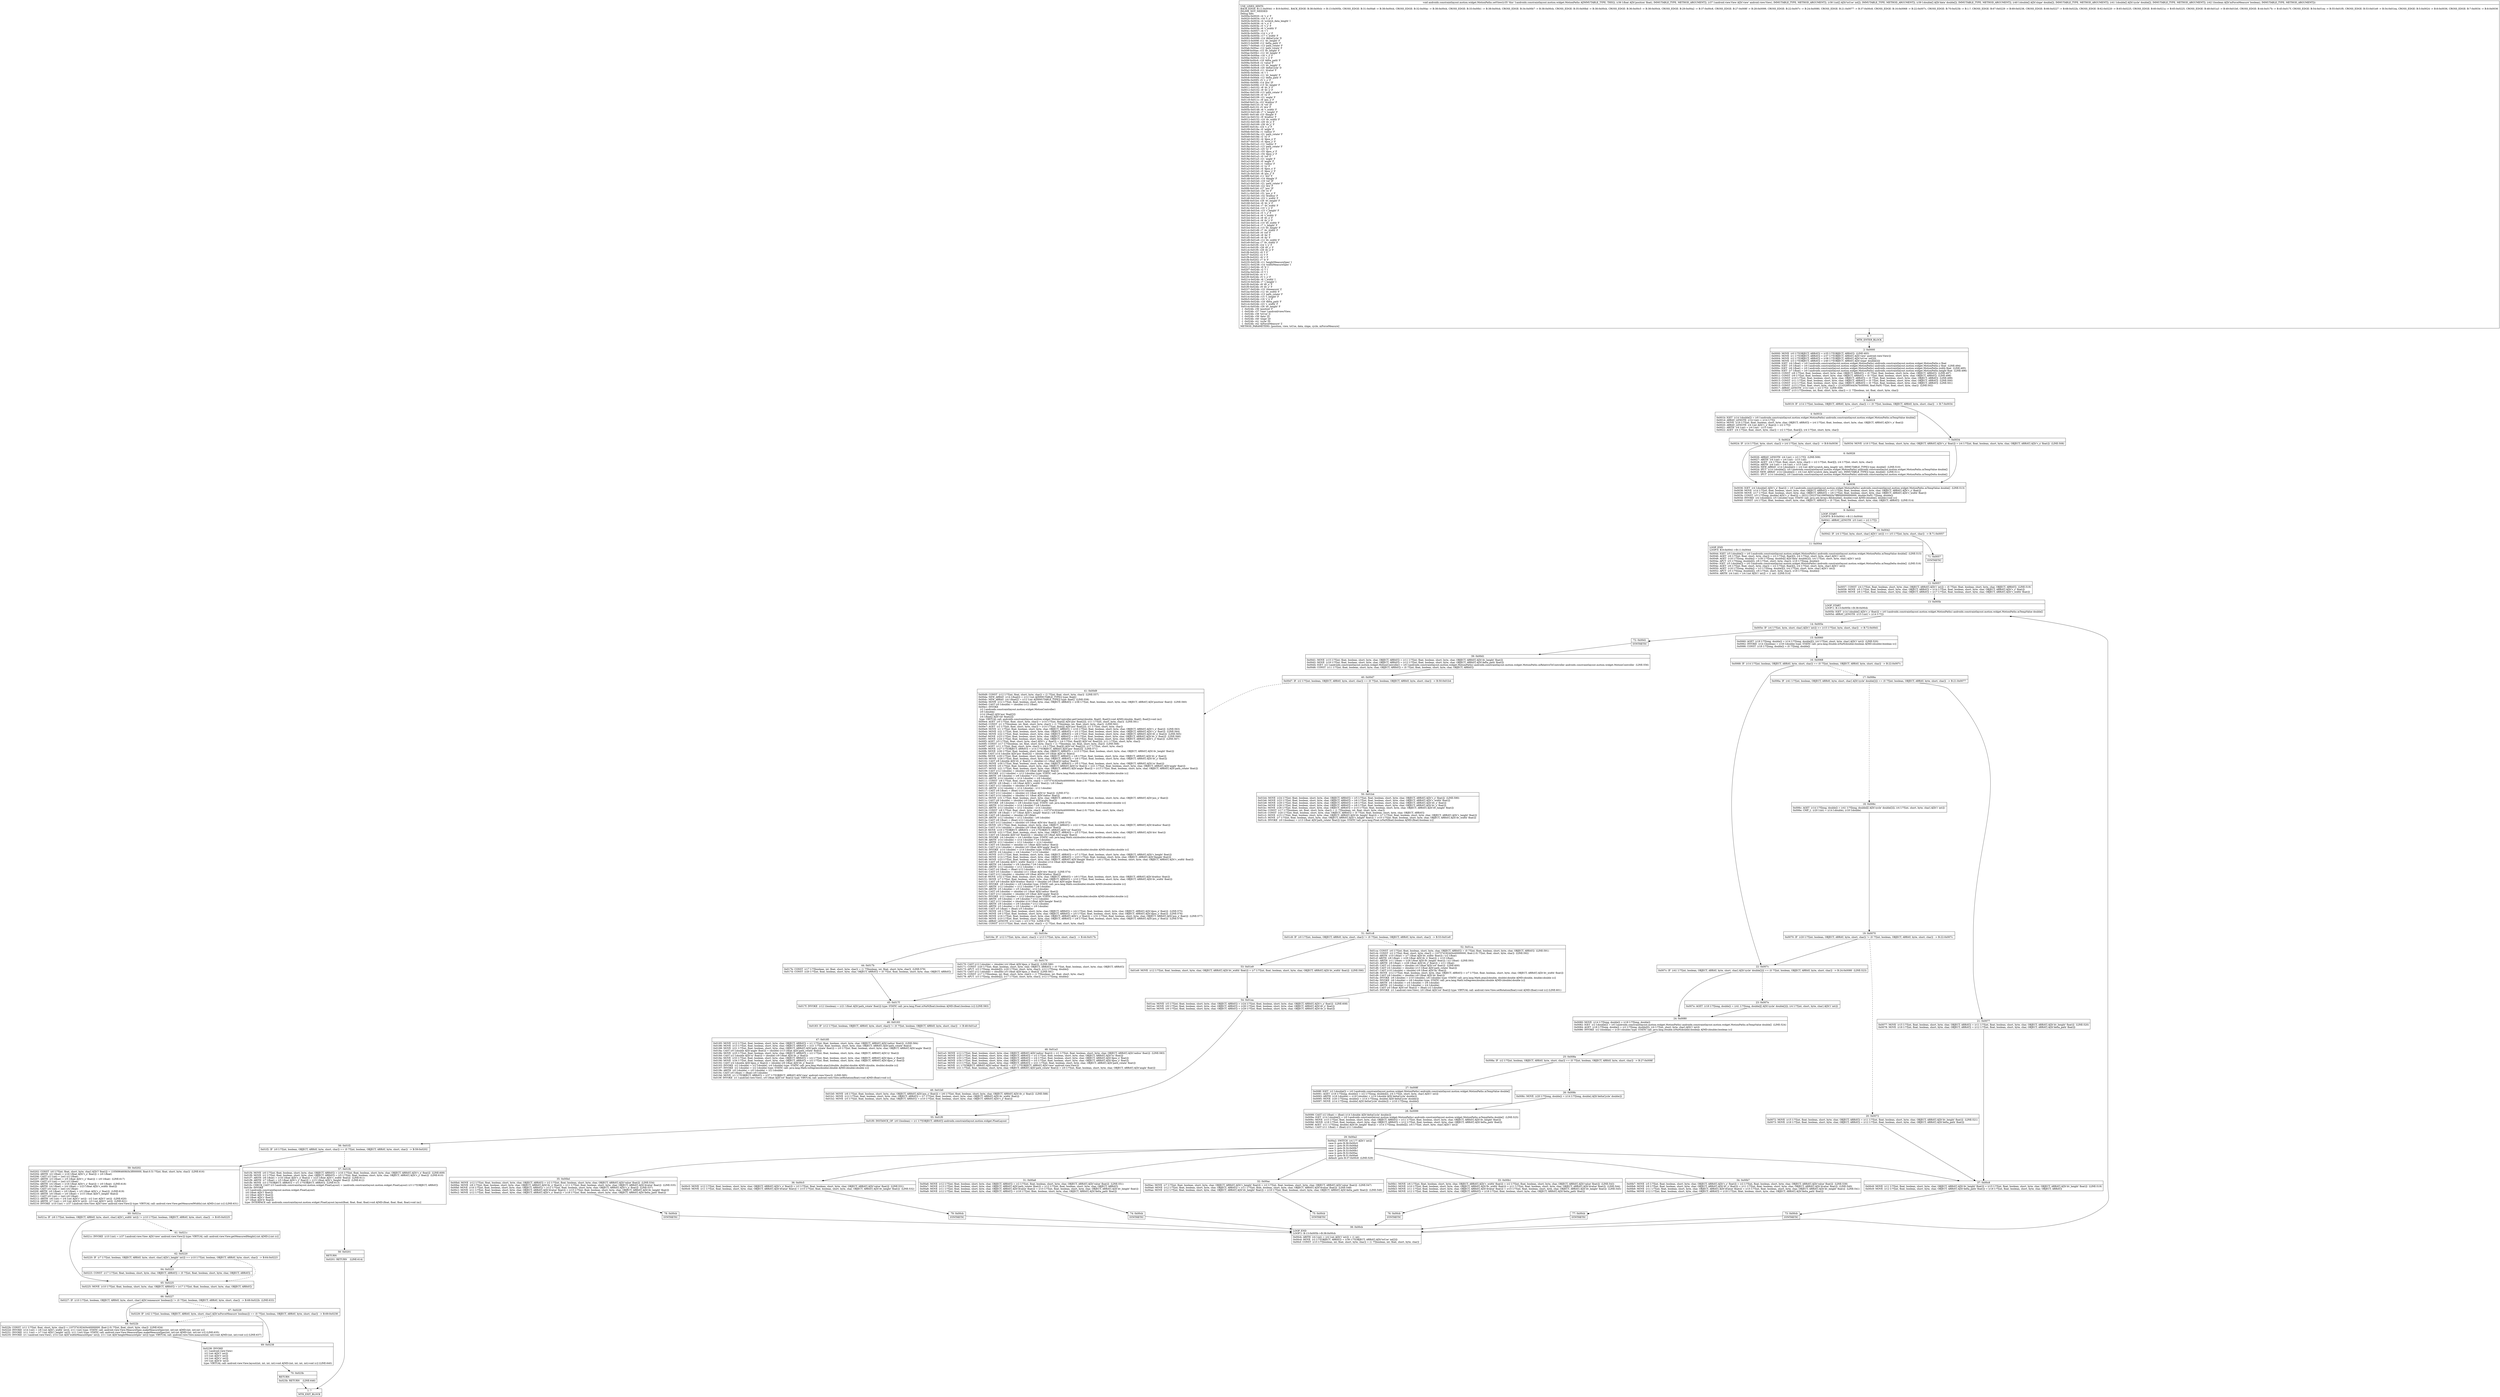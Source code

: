 digraph "CFG forandroidx.constraintlayout.motion.widget.MotionPaths.setView(FLandroid\/view\/View;[I[D[D[DZ)V" {
Node_0 [shape=record,label="{0\:\ ?|MTH_ENTER_BLOCK\l}"];
Node_2 [shape=record,label="{2\:\ 0x0000|0x0000: MOVE  (r0 I:??[OBJECT, ARRAY]) = (r35 I:??[OBJECT, ARRAY])  (LINE:493)\l0x0002: MOVE  (r1 I:??[OBJECT, ARRAY]) = (r37 I:??[OBJECT, ARRAY] A[D('view' android.view.View)]) \l0x0004: MOVE  (r2 I:??[OBJECT, ARRAY]) = (r38 I:??[OBJECT, ARRAY] A[D('toUse' int[])]) \l0x0006: MOVE  (r3 I:??[OBJECT, ARRAY]) = (r40 I:??[OBJECT, ARRAY] A[D('slope' double[])]) \l0x0008: IGET  (r4 I:float) = (r0 I:androidx.constraintlayout.motion.widget.MotionPaths) androidx.constraintlayout.motion.widget.MotionPaths.x float \l0x000a: IGET  (r5 I:float) = (r0 I:androidx.constraintlayout.motion.widget.MotionPaths) androidx.constraintlayout.motion.widget.MotionPaths.y float  (LINE:494)\l0x000c: IGET  (r6 I:float) = (r0 I:androidx.constraintlayout.motion.widget.MotionPaths) androidx.constraintlayout.motion.widget.MotionPaths.width float  (LINE:495)\l0x000e: IGET  (r7 I:float) = (r0 I:androidx.constraintlayout.motion.widget.MotionPaths) androidx.constraintlayout.motion.widget.MotionPaths.height float  (LINE:496)\l0x0010: CONST  (r8 I:??[int, float, boolean, short, byte, char, OBJECT, ARRAY]) = (0 ??[int, float, boolean, short, byte, char, OBJECT, ARRAY])  (LINE:497)\l0x0011: CONST  (r9 I:??[int, float, boolean, short, byte, char, OBJECT, ARRAY]) = (0 ??[int, float, boolean, short, byte, char, OBJECT, ARRAY])  (LINE:498)\l0x0012: CONST  (r10 I:??[int, float, boolean, short, byte, char, OBJECT, ARRAY]) = (0 ??[int, float, boolean, short, byte, char, OBJECT, ARRAY])  (LINE:499)\l0x0013: CONST  (r11 I:??[int, float, boolean, short, byte, char, OBJECT, ARRAY]) = (0 ??[int, float, boolean, short, byte, char, OBJECT, ARRAY])  (LINE:500)\l0x0014: CONST  (r12 I:??[int, float, boolean, short, byte, char, OBJECT, ARRAY]) = (0 ??[int, float, boolean, short, byte, char, OBJECT, ARRAY])  (LINE:501)\l0x0015: CONST  (r13 I:??[int, float, short, byte, char]) = (2143289344(0x7fc00000, float:NaN) ??[int, float, short, byte, char])  (LINE:502)\l0x0017: ARRAY_LENGTH  (r14 I:int) = (r2 I:??[])  (LINE:508)\l0x0018: CONST  (r15 I:??[boolean, int, float, short, byte, char]) = (1 ??[boolean, int, float, short, byte, char]) \l}"];
Node_3 [shape=record,label="{3\:\ 0x0019|0x0019: IF  (r14 I:??[int, boolean, OBJECT, ARRAY, byte, short, char]) == (0 ??[int, boolean, OBJECT, ARRAY, byte, short, char])  \-\> B:7:0x0034 \l}"];
Node_4 [shape=record,label="{4\:\ 0x001b|0x001b: IGET  (r14 I:double[]) = (r0 I:androidx.constraintlayout.motion.widget.MotionPaths) androidx.constraintlayout.motion.widget.MotionPaths.mTempValue double[] \l0x001d: ARRAY_LENGTH  (r14 I:int) = (r14 I:??[]) \l0x001e: MOVE  (r16 I:??[int, float, boolean, short, byte, char, OBJECT, ARRAY]) = (r4 I:??[int, float, boolean, short, byte, char, OBJECT, ARRAY] A[D('v_x' float)]) \l0x0020: ARRAY_LENGTH  (r4 I:int A[D('v_x' float)]) = (r2 I:??[]) \l0x0021: ARITH  (r4 I:int) = (r4 I:int) \- (r15 I:int) \l0x0022: AGET  (r4 I:??[int, float, short, byte, char]) = (r2 I:??[int, float][]), (r4 I:??[int, short, byte, char]) \l}"];
Node_5 [shape=record,label="{5\:\ 0x0024|0x0024: IF  (r14 I:??[int, byte, short, char]) \> (r4 I:??[int, byte, short, char])  \-\> B:8:0x0036 \l}"];
Node_6 [shape=record,label="{6\:\ 0x0026|0x0026: ARRAY_LENGTH  (r4 I:int) = (r2 I:??[])  (LINE:509)\l0x0027: ARITH  (r4 I:int) = (r4 I:int) \- (r15 I:int) \l0x0028: AGET  (r4 I:??[int, float, short, byte, char]) = (r2 I:??[int, float][]), (r4 I:??[int, short, byte, char]) \l0x002a: ARITH  (r4 I:int) = (r4 I:int) + (r15 I:int) \l0x002b: NEW_ARRAY  (r14 I:double[]) = (r4 I:int A[D('scratch_data_length' int), IMMUTABLE_TYPE]) type: double[]  (LINE:510)\l0x002d: IPUT  (r14 I:double[]), (r0 I:androidx.constraintlayout.motion.widget.MotionPaths) androidx.constraintlayout.motion.widget.MotionPaths.mTempValue double[] \l0x002f: NEW_ARRAY  (r14 I:double[]) = (r4 I:int A[D('scratch_data_length' int), IMMUTABLE_TYPE]) type: double[]  (LINE:511)\l0x0031: IPUT  (r14 I:double[]), (r0 I:androidx.constraintlayout.motion.widget.MotionPaths) androidx.constraintlayout.motion.widget.MotionPaths.mTempDelta double[] \l}"];
Node_8 [shape=record,label="{8\:\ 0x0036|0x0036: IGET  (r4 I:double[] A[D('v_x' float)]) = (r0 I:androidx.constraintlayout.motion.widget.MotionPaths) androidx.constraintlayout.motion.widget.MotionPaths.mTempValue double[]  (LINE:513)\l0x0038: MOVE  (r14 I:??[int, float, boolean, short, byte, char, OBJECT, ARRAY]) = (r5 I:??[int, float, boolean, short, byte, char, OBJECT, ARRAY] A[D('v_y' float)]) \l0x0039: MOVE  (r17 I:??[int, float, boolean, short, byte, char, OBJECT, ARRAY]) = (r6 I:??[int, float, boolean, short, byte, char, OBJECT, ARRAY] A[D('v_width' float)]) \l0x003b: CONST  (r5 I:??[long, double] A[D('v_y' float)]) = (9221120237041090560(0x7ff8000000000000, double:NaN) ??[long, double]) \l0x003d: INVOKE  (r4 I:double[]), (r5 I:double) type: STATIC call: java.util.Arrays.fill(double[], double):void A[MD:(double[], double):void (c)]\l0x0040: CONST  (r4 I:??[int, float, boolean, short, byte, char, OBJECT, ARRAY]) = (0 ??[int, float, boolean, short, byte, char, OBJECT, ARRAY])  (LINE:514)\l}"];
Node_9 [shape=record,label="{9\:\ 0x0041|LOOP_START\lLOOP:0: B:9:0x0041\-\>B:11:0x0044\l|0x0041: ARRAY_LENGTH  (r5 I:int) = (r2 I:??[]) \l}"];
Node_10 [shape=record,label="{10\:\ 0x0042|0x0042: IF  (r4 I:??[int, byte, short, char] A[D('i' int)]) \>= (r5 I:??[int, byte, short, char])  \-\> B:71:0x0057 \l}"];
Node_11 [shape=record,label="{11\:\ 0x0044|LOOP_END\lLOOP:0: B:9:0x0041\-\>B:11:0x0044\l|0x0044: IGET  (r5 I:double[]) = (r0 I:androidx.constraintlayout.motion.widget.MotionPaths) androidx.constraintlayout.motion.widget.MotionPaths.mTempValue double[]  (LINE:515)\l0x0046: AGET  (r6 I:??[int, float, short, byte, char]) = (r2 I:??[int, float][]), (r4 I:??[int, short, byte, char] A[D('i' int)]) \l0x0048: AGET  (r18 I:??[long, double]) = (r39 I:??[long, double][] A[D('data' double[])]), (r4 I:??[int, short, byte, char] A[D('i' int)]) \l0x004a: APUT  (r5 I:??[long, double][]), (r6 I:??[int, short, byte, char]), (r18 I:??[long, double]) \l0x004c: IGET  (r5 I:double[]) = (r0 I:androidx.constraintlayout.motion.widget.MotionPaths) androidx.constraintlayout.motion.widget.MotionPaths.mTempDelta double[]  (LINE:516)\l0x004e: AGET  (r6 I:??[int, float, short, byte, char]) = (r2 I:??[int, float][]), (r4 I:??[int, short, byte, char] A[D('i' int)]) \l0x0050: AGET  (r18 I:??[long, double]) = (r3 I:??[long, double][]), (r4 I:??[int, short, byte, char] A[D('i' int)]) \l0x0052: APUT  (r5 I:??[long, double][]), (r6 I:??[int, short, byte, char]), (r18 I:??[long, double]) \l0x0054: ARITH  (r4 I:int) = (r4 I:int A[D('i' int)]) + (1 int)  (LINE:514)\l}"];
Node_71 [shape=record,label="{71\:\ 0x0057|SYNTHETIC\l}"];
Node_12 [shape=record,label="{12\:\ 0x0057|0x0057: CONST  (r4 I:??[int, float, boolean, short, byte, char, OBJECT, ARRAY] A[D('i' int)]) = (0 ??[int, float, boolean, short, byte, char, OBJECT, ARRAY])  (LINE:519)\l0x0058: MOVE  (r5 I:??[int, float, boolean, short, byte, char, OBJECT, ARRAY]) = (r14 I:??[int, float, boolean, short, byte, char, OBJECT, ARRAY] A[D('v_y' float)]) \l0x0059: MOVE  (r6 I:??[int, float, boolean, short, byte, char, OBJECT, ARRAY]) = (r17 I:??[int, float, boolean, short, byte, char, OBJECT, ARRAY] A[D('v_width' float)]) \l}"];
Node_13 [shape=record,label="{13\:\ 0x005b|LOOP_START\lLOOP:1: B:13:0x005b\-\>B:38:0x00cb\l|0x005b: IGET  (r14 I:double[] A[D('v_y' float)]) = (r0 I:androidx.constraintlayout.motion.widget.MotionPaths) androidx.constraintlayout.motion.widget.MotionPaths.mTempValue double[] \l0x005d: ARRAY_LENGTH  (r15 I:int) = (r14 I:??[]) \l}"];
Node_14 [shape=record,label="{14\:\ 0x005e|0x005e: IF  (r4 I:??[int, byte, short, char] A[D('i' int)]) \>= (r15 I:??[int, byte, short, char])  \-\> B:72:0x00d1 \l}"];
Node_15 [shape=record,label="{15\:\ 0x0060|0x0060: AGET  (r18 I:??[long, double]) = (r14 I:??[long, double][]), (r4 I:??[int, short, byte, char] A[D('i' int)])  (LINE:520)\l0x0062: INVOKE  (r14 I:boolean) = (r18 I:double) type: STATIC call: java.lang.Double.isNaN(double):boolean A[MD:(double):boolean (c)]\l0x0066: CONST  (r18 I:??[long, double]) = (0 ??[long, double]) \l}"];
Node_16 [shape=record,label="{16\:\ 0x0068|0x0068: IF  (r14 I:??[int, boolean, OBJECT, ARRAY, byte, short, char]) == (0 ??[int, boolean, OBJECT, ARRAY, byte, short, char])  \-\> B:22:0x007c \l}"];
Node_17 [shape=record,label="{17\:\ 0x006a|0x006a: IF  (r41 I:??[int, boolean, OBJECT, ARRAY, byte, short, char] A[D('cycle' double[])]) == (0 ??[int, boolean, OBJECT, ARRAY, byte, short, char])  \-\> B:21:0x0077 \l}"];
Node_18 [shape=record,label="{18\:\ 0x006c|0x006c: AGET  (r14 I:??[long, double]) = (r41 I:??[long, double][] A[D('cycle' double[])]), (r4 I:??[int, short, byte, char] A[D('i' int)]) \l0x006e: CMP_L  (r20 I:int) = (r14 I:double), (r18 I:double) \l}"];
Node_19 [shape=record,label="{19\:\ 0x0070|0x0070: IF  (r20 I:??[int, boolean, OBJECT, ARRAY, byte, short, char]) != (0 ??[int, boolean, OBJECT, ARRAY, byte, short, char])  \-\> B:22:0x007c \l}"];
Node_20 [shape=record,label="{20\:\ 0x0072|0x0072: MOVE  (r15 I:??[int, float, boolean, short, byte, char, OBJECT, ARRAY]) = (r11 I:??[int, float, boolean, short, byte, char, OBJECT, ARRAY] A[D('dv_height' float)])  (LINE:521)\l0x0073: MOVE  (r18 I:??[int, float, boolean, short, byte, char, OBJECT, ARRAY]) = (r12 I:??[int, float, boolean, short, byte, char, OBJECT, ARRAY] A[D('delta_path' float)]) \l}"];
Node_37 [shape=record,label="{37\:\ 0x00c8|0x00c8: MOVE  (r11 I:??[int, float, boolean, short, byte, char, OBJECT, ARRAY] A[D('dv_height' float)]) = (r15 I:??[int, float, boolean, short, byte, char, OBJECT, ARRAY] A[D('dv_height' float)])  (LINE:519)\l0x00c9: MOVE  (r12 I:??[int, float, boolean, short, byte, char, OBJECT, ARRAY] A[D('delta_path' float)]) = (r18 I:??[int, float, boolean, short, byte, char, OBJECT, ARRAY]) \l}"];
Node_73 [shape=record,label="{73\:\ 0x00cb|SYNTHETIC\l}"];
Node_38 [shape=record,label="{38\:\ 0x00cb|LOOP_END\lLOOP:1: B:13:0x005b\-\>B:38:0x00cb\l|0x00cb: ARITH  (r4 I:int) = (r4 I:int A[D('i' int)]) + (1 int) \l0x00cd: MOVE  (r2 I:??[OBJECT, ARRAY]) = (r38 I:??[OBJECT, ARRAY] A[D('toUse' int[])]) \l0x00cf: CONST  (r15 I:??[boolean, int, float, short, byte, char]) = (1 ??[boolean, int, float, short, byte, char]) \l}"];
Node_21 [shape=record,label="{21\:\ 0x0077|0x0077: MOVE  (r15 I:??[int, float, boolean, short, byte, char, OBJECT, ARRAY]) = (r11 I:??[int, float, boolean, short, byte, char, OBJECT, ARRAY] A[D('dv_height' float)])  (LINE:520)\l0x0078: MOVE  (r18 I:??[int, float, boolean, short, byte, char, OBJECT, ARRAY]) = (r12 I:??[int, float, boolean, short, byte, char, OBJECT, ARRAY] A[D('delta_path' float)]) \l}"];
Node_22 [shape=record,label="{22\:\ 0x007c|0x007c: IF  (r41 I:??[int, boolean, OBJECT, ARRAY, byte, short, char] A[D('cycle' double[])]) == (0 ??[int, boolean, OBJECT, ARRAY, byte, short, char])  \-\> B:24:0x0080  (LINE:523)\l}"];
Node_23 [shape=record,label="{23\:\ 0x007e|0x007e: AGET  (r18 I:??[long, double]) = (r41 I:??[long, double][] A[D('cycle' double[])]), (r4 I:??[int, short, byte, char] A[D('i' int)]) \l}"];
Node_24 [shape=record,label="{24\:\ 0x0080|0x0080: MOVE  (r14 I:??[long, double]) = (r18 I:??[long, double]) \l0x0082: IGET  (r2 I:double[]) = (r0 I:androidx.constraintlayout.motion.widget.MotionPaths) androidx.constraintlayout.motion.widget.MotionPaths.mTempValue double[]  (LINE:524)\l0x0084: AGET  (r18 I:??[long, double]) = (r2 I:??[long, double][]), (r4 I:??[int, short, byte, char] A[D('i' int)]) \l0x0086: INVOKE  (r2 I:boolean) = (r18 I:double) type: STATIC call: java.lang.Double.isNaN(double):boolean A[MD:(double):boolean (c)]\l}"];
Node_25 [shape=record,label="{25\:\ 0x008a|0x008a: IF  (r2 I:??[int, boolean, OBJECT, ARRAY, byte, short, char]) == (0 ??[int, boolean, OBJECT, ARRAY, byte, short, char])  \-\> B:27:0x008f \l}"];
Node_26 [shape=record,label="{26\:\ 0x008c|0x008c: MOVE  (r20 I:??[long, double]) = (r14 I:??[long, double] A[D('deltaCycle' double)]) \l}"];
Node_28 [shape=record,label="{28\:\ 0x0099|0x0099: CAST (r2 I:float) = (float) (r14 I:double A[D('deltaCycle' double)]) \l0x009a: IGET  (r14 I:double[]) = (r0 I:androidx.constraintlayout.motion.widget.MotionPaths) androidx.constraintlayout.motion.widget.MotionPaths.mTempDelta double[]  (LINE:525)\l0x009c: MOVE  (r15 I:??[int, float, boolean, short, byte, char, OBJECT, ARRAY]) = (r11 I:??[int, float, boolean, short, byte, char, OBJECT, ARRAY] A[D('dv_height' float)]) \l0x009d: MOVE  (r18 I:??[int, float, boolean, short, byte, char, OBJECT, ARRAY]) = (r12 I:??[int, float, boolean, short, byte, char, OBJECT, ARRAY] A[D('delta_path' float)]) \l0x009f: AGET  (r11 I:??[long, double] A[D('dv_height' float)]) = (r14 I:??[long, double][]), (r4 I:??[int, short, byte, char] A[D('i' int)]) \l0x00a1: CAST (r11 I:float) = (float) (r11 I:double) \l}"];
Node_29 [shape=record,label="{29\:\ 0x00a2|0x00a2: SWITCH  (r4 I:?? A[D('i' int)])\l case 0: goto B:36:0x00c5\l case 1: goto B:35:0x00bd\l case 2: goto B:34:0x00b7\l case 3: goto B:33:0x00b1\l case 4: goto B:32:0x00ac\l case 5: goto B:31:0x00a6\l default: goto B:37:0x00c8  (LINE:529)\l}"];
Node_31 [shape=record,label="{31\:\ 0x00a6|0x00a6: MOVE  (r12 I:??[int, float, boolean, short, byte, char, OBJECT, ARRAY]) = (r2 I:??[int, float, boolean, short, byte, char, OBJECT, ARRAY] A[D('value' float)])  (LINE:551)\l0x00a7: MOVE  (r13 I:??[int, float, boolean, short, byte, char, OBJECT, ARRAY] A[D('path_rotate' float)]) = (r12 I:??[int, float, boolean, short, byte, char, OBJECT, ARRAY]) \l0x00a8: MOVE  (r11 I:??[int, float, boolean, short, byte, char, OBJECT, ARRAY] A[D('dvalue' float)]) = (r15 I:??[int, float, boolean, short, byte, char, OBJECT, ARRAY] A[D('dv_height' float)]) \l0x00a9: MOVE  (r12 I:??[int, float, boolean, short, byte, char, OBJECT, ARRAY]) = (r18 I:??[int, float, boolean, short, byte, char, OBJECT, ARRAY] A[D('delta_path' float)]) \l}"];
Node_74 [shape=record,label="{74\:\ 0x00cb|SYNTHETIC\l}"];
Node_32 [shape=record,label="{32\:\ 0x00ac|0x00ac: MOVE  (r7 I:??[int, float, boolean, short, byte, char, OBJECT, ARRAY] A[D('v_height' float)]) = (r2 I:??[int, float, boolean, short, byte, char, OBJECT, ARRAY] A[D('value' float)])  (LINE:547)\l0x00ad: MOVE  (r12 I:??[int, float, boolean, short, byte, char, OBJECT, ARRAY]) = (r11 I:??[int, float, boolean, short, byte, char, OBJECT, ARRAY] A[D('dvalue' float)])  (LINE:548)\l0x00ae: MOVE  (r12 I:??[int, float, boolean, short, byte, char, OBJECT, ARRAY] A[D('dv_height' float)]) = (r18 I:??[int, float, boolean, short, byte, char, OBJECT, ARRAY] A[D('delta_path' float)])  (LINE:549)\l}"];
Node_75 [shape=record,label="{75\:\ 0x00cb|SYNTHETIC\l}"];
Node_33 [shape=record,label="{33\:\ 0x00b1|0x00b1: MOVE  (r6 I:??[int, float, boolean, short, byte, char, OBJECT, ARRAY] A[D('v_width' float)]) = (r2 I:??[int, float, boolean, short, byte, char, OBJECT, ARRAY] A[D('value' float)])  (LINE:543)\l0x00b2: MOVE  (r10 I:??[int, float, boolean, short, byte, char, OBJECT, ARRAY] A[D('dv_width' float)]) = (r11 I:??[int, float, boolean, short, byte, char, OBJECT, ARRAY] A[D('dvalue' float)])  (LINE:544)\l0x00b3: MOVE  (r11 I:??[int, float, boolean, short, byte, char, OBJECT, ARRAY] A[D('dvalue' float)]) = (r15 I:??[int, float, boolean, short, byte, char, OBJECT, ARRAY] A[D('dv_height' float)])  (LINE:545)\l0x00b4: MOVE  (r12 I:??[int, float, boolean, short, byte, char, OBJECT, ARRAY]) = (r18 I:??[int, float, boolean, short, byte, char, OBJECT, ARRAY] A[D('delta_path' float)]) \l}"];
Node_76 [shape=record,label="{76\:\ 0x00cb|SYNTHETIC\l}"];
Node_34 [shape=record,label="{34\:\ 0x00b7|0x00b7: MOVE  (r5 I:??[int, float, boolean, short, byte, char, OBJECT, ARRAY] A[D('v_y' float)]) = (r2 I:??[int, float, boolean, short, byte, char, OBJECT, ARRAY] A[D('value' float)])  (LINE:539)\l0x00b8: MOVE  (r9 I:??[int, float, boolean, short, byte, char, OBJECT, ARRAY] A[D('dv_y' float)]) = (r11 I:??[int, float, boolean, short, byte, char, OBJECT, ARRAY] A[D('dvalue' float)])  (LINE:540)\l0x00b9: MOVE  (r11 I:??[int, float, boolean, short, byte, char, OBJECT, ARRAY] A[D('dvalue' float)]) = (r15 I:??[int, float, boolean, short, byte, char, OBJECT, ARRAY] A[D('dv_height' float)])  (LINE:541)\l0x00ba: MOVE  (r12 I:??[int, float, boolean, short, byte, char, OBJECT, ARRAY]) = (r18 I:??[int, float, boolean, short, byte, char, OBJECT, ARRAY] A[D('delta_path' float)]) \l}"];
Node_77 [shape=record,label="{77\:\ 0x00cb|SYNTHETIC\l}"];
Node_35 [shape=record,label="{35\:\ 0x00bd|0x00bd: MOVE  (r12 I:??[int, float, boolean, short, byte, char, OBJECT, ARRAY]) = (r2 I:??[int, float, boolean, short, byte, char, OBJECT, ARRAY] A[D('value' float)])  (LINE:534)\l0x00be: MOVE  (r8 I:??[int, float, boolean, short, byte, char, OBJECT, ARRAY] A[D('dv_x' float)]) = (r11 I:??[int, float, boolean, short, byte, char, OBJECT, ARRAY] A[D('dvalue' float)])  (LINE:535)\l0x00bf: MOVE  (r16 I:??[int, float, boolean, short, byte, char, OBJECT, ARRAY]) = (r12 I:??[int, float, boolean, short, byte, char, OBJECT, ARRAY] A[D('v_x' float)])  (LINE:537)\l0x00c1: MOVE  (r11 I:??[int, float, boolean, short, byte, char, OBJECT, ARRAY] A[D('dvalue' float)]) = (r15 I:??[int, float, boolean, short, byte, char, OBJECT, ARRAY] A[D('dv_height' float)]) \l0x00c2: MOVE  (r12 I:??[int, float, boolean, short, byte, char, OBJECT, ARRAY] A[D('v_x' float)]) = (r18 I:??[int, float, boolean, short, byte, char, OBJECT, ARRAY] A[D('delta_path' float)]) \l}"];
Node_78 [shape=record,label="{78\:\ 0x00cb|SYNTHETIC\l}"];
Node_36 [shape=record,label="{36\:\ 0x00c5|0x00c5: MOVE  (r12 I:??[int, float, boolean, short, byte, char, OBJECT, ARRAY] A[D('v_x' float)]) = (r2 I:??[int, float, boolean, short, byte, char, OBJECT, ARRAY] A[D('value' float)])  (LINE:531)\l0x00c6: MOVE  (r11 I:??[int, float, boolean, short, byte, char, OBJECT, ARRAY] A[D('dvalue' float)]) = (r15 I:??[int, float, boolean, short, byte, char, OBJECT, ARRAY] A[D('dv_height' float)])  (LINE:532)\l}"];
Node_79 [shape=record,label="{79\:\ 0x00cb|SYNTHETIC\l}"];
Node_27 [shape=record,label="{27\:\ 0x008f|0x008f: IGET  (r2 I:double[]) = (r0 I:androidx.constraintlayout.motion.widget.MotionPaths) androidx.constraintlayout.motion.widget.MotionPaths.mTempValue double[] \l0x0091: AGET  (r18 I:??[long, double]) = (r2 I:??[long, double][]), (r4 I:??[int, short, byte, char] A[D('i' int)]) \l0x0093: ARITH  (r18 I:double) = (r18 I:double) + (r14 I:double A[D('deltaCycle' double)]) \l0x0095: MOVE  (r20 I:??[long, double]) = (r14 I:??[long, double] A[D('deltaCycle' double)]) \l0x0097: MOVE  (r14 I:??[long, double] A[D('deltaCycle' double)]) = (r18 I:??[long, double]) \l}"];
Node_72 [shape=record,label="{72\:\ 0x00d1|SYNTHETIC\l}"];
Node_39 [shape=record,label="{39\:\ 0x00d1|0x00d1: MOVE  (r15 I:??[int, float, boolean, short, byte, char, OBJECT, ARRAY]) = (r11 I:??[int, float, boolean, short, byte, char, OBJECT, ARRAY] A[D('dv_height' float)]) \l0x00d2: MOVE  (r18 I:??[int, float, boolean, short, byte, char, OBJECT, ARRAY]) = (r12 I:??[int, float, boolean, short, byte, char, OBJECT, ARRAY] A[D('delta_path' float)]) \l0x00d4: IGET  (r2 I:androidx.constraintlayout.motion.widget.MotionController) = (r0 I:androidx.constraintlayout.motion.widget.MotionPaths) androidx.constraintlayout.motion.widget.MotionPaths.mRelativeToController androidx.constraintlayout.motion.widget.MotionController  (LINE:556)\l0x00d6: CONST  (r11 I:??[int, float, boolean, short, byte, char, OBJECT, ARRAY]) = (0 ??[int, float, boolean, short, byte, char, OBJECT, ARRAY]) \l}"];
Node_40 [shape=record,label="{40\:\ 0x00d7|0x00d7: IF  (r2 I:??[int, boolean, OBJECT, ARRAY, byte, short, char]) == (0 ??[int, boolean, OBJECT, ARRAY, byte, short, char])  \-\> B:50:0x01b4 \l}"];
Node_41 [shape=record,label="{41\:\ 0x00d9|0x00d9: CONST  (r12 I:??[int, float, short, byte, char]) = (2 ??[int, float, short, byte, char])  (LINE:557)\l0x00da: NEW_ARRAY  (r14 I:float[]) = (r12 I:int A[IMMUTABLE_TYPE]) type: float[] \l0x00dc: NEW_ARRAY  (r4 I:float[]) = (r12 I:int A[IMMUTABLE_TYPE]) type: float[]  (LINE:558)\l0x00de: MOVE  (r12 I:??[int, float, boolean, short, byte, char, OBJECT, ARRAY]) = (r36 I:??[int, float, boolean, short, byte, char, OBJECT, ARRAY] A[D('position' float)])  (LINE:560)\l0x00e0: CAST (r0 I:double) = (double) (r12 I:float) \l0x00e1: INVOKE  \l  (r2 I:androidx.constraintlayout.motion.widget.MotionController)\l  (r0 I:double)\l  (r14 I:float[] A[D('pos' float[])])\l  (r4 I:float[] A[D('vel' float[])])\l type: VIRTUAL call: androidx.constraintlayout.motion.widget.MotionController.getCenter(double, float[], float[]):void A[MD:(double, float[], float[]):void (m)]\l0x00e4: AGET  (r0 I:??[int, float, short, byte, char]) = (r14 I:??[int, float][] A[D('pos' float[])]), (r11 I:??[int, short, byte, char])  (LINE:561)\l0x00e6: CONST  (r1 I:??[boolean, int, float, short, byte, char]) = (1 ??[boolean, int, float, short, byte, char])  (LINE:562)\l0x00e7: AGET  (r2 I:??[int, float, short, byte, char]) = (r14 I:??[int, float][] A[D('pos' float[])]), (r1 I:??[int, short, byte, char]) \l0x00e9: MOVE  (r1 I:??[int, float, boolean, short, byte, char, OBJECT, ARRAY]) = (r16 I:??[int, float, boolean, short, byte, char, OBJECT, ARRAY] A[D('v_x' float)])  (LINE:563)\l0x00eb: MOVE  (r21 I:??[int, float, boolean, short, byte, char, OBJECT, ARRAY]) = (r5 I:??[int, float, boolean, short, byte, char, OBJECT, ARRAY] A[D('v_y' float)])  (LINE:564)\l0x00ed: MOVE  (r22 I:??[int, float, boolean, short, byte, char, OBJECT, ARRAY]) = (r8 I:??[int, float, boolean, short, byte, char, OBJECT, ARRAY] A[D('dv_x' float)])  (LINE:565)\l0x00ef: MOVE  (r23 I:??[int, float, boolean, short, byte, char, OBJECT, ARRAY]) = (r9 I:??[int, float, boolean, short, byte, char, OBJECT, ARRAY] A[D('dv_y' float)])  (LINE:566)\l0x00f1: MOVE  (r24 I:??[int, float, boolean, short, byte, char, OBJECT, ARRAY]) = (r5 I:??[int, float, boolean, short, byte, char, OBJECT, ARRAY] A[D('v_y' float)])  (LINE:567)\l0x00f3: AGET  (r5 I:??[int, float, short, byte, char] A[D('v_y' float)]) = (r4 I:??[int, float][] A[D('vel' float[])]), (r11 I:??[int, short, byte, char]) \l0x00f5: CONST  (r17 I:??[boolean, int, float, short, byte, char]) = (1 ??[boolean, int, float, short, byte, char])  (LINE:568)\l0x00f7: AGET  (r11 I:??[int, float, short, byte, char]) = (r4 I:??[int, float][] A[D('vel' float[])]), (r17 I:??[int, short, byte, char]) \l0x00f9: MOVE  (r27 I:??[OBJECT, ARRAY]) = (r14 I:??[OBJECT, ARRAY] A[D('pos' float[])])  (LINE:571)\l0x00fb: MOVE  (r26 I:??[int, float, boolean, short, byte, char, OBJECT, ARRAY]) = (r15 I:??[int, float, boolean, short, byte, char, OBJECT, ARRAY] A[D('dv_height' float)]) \l0x00fd: CAST (r14 I:double A[D('pos' float[])]) = (double) (r0 I:float A[D('rx' float)]) \l0x00fe: MOVE  (r29 I:??[int, float, boolean, short, byte, char, OBJECT, ARRAY]) = (r8 I:??[int, float, boolean, short, byte, char, OBJECT, ARRAY] A[D('dv_x' float)]) \l0x0100: MOVE  (r28 I:??[int, float, boolean, short, byte, char, OBJECT, ARRAY]) = (r9 I:??[int, float, boolean, short, byte, char, OBJECT, ARRAY] A[D('dv_y' float)]) \l0x0102: CAST (r8 I:double A[D('dv_x' float)]) = (double) (r1 I:float A[D('radius' float)]) \l0x0103: MOVE  (r30 I:??[int, float, boolean, short, byte, char, OBJECT, ARRAY]) = (r0 I:??[int, float, boolean, short, byte, char, OBJECT, ARRAY] A[D('rx' float)]) \l0x0105: MOVE  (r0 I:??[int, float, boolean, short, byte, char, OBJECT, ARRAY] A[D('rx' float)]) = (r21 I:??[int, float, boolean, short, byte, char, OBJECT, ARRAY] A[D('angle' float)]) \l0x0107: MOVE  (r21 I:??[int, float, boolean, short, byte, char, OBJECT, ARRAY] A[D('angle' float)]) = (r13 I:??[int, float, boolean, short, byte, char, OBJECT, ARRAY] A[D('path_rotate' float)]) \l0x0109: CAST (r12 I:double) = (double) (r0 I:float A[D('angle' float)]) \l0x010a: INVOKE  (r12 I:double) = (r12 I:double) type: STATIC call: java.lang.Math.sin(double):double A[MD:(double):double (c)]\l0x010e: ARITH  (r8 I:double) = (r8 I:double) * (r12 I:double) \l0x0110: ARITH  (r14 I:double) = (r14 I:double) + (r8 I:double) \l0x0111: CONST  (r8 I:??[int, float, short, byte, char]) = (1073741824(0x40000000, float:2.0) ??[int, float, short, byte, char]) \l0x0113: ARITH  (r9 I:float) = (r6 I:float A[D('v_width' float)]) \/ (r8 I:float) \l0x0115: CAST (r12 I:double) = (double) (r9 I:float) \l0x0116: ARITH  (r14 I:double) = (r14 I:double) \- (r12 I:double) \l0x0117: CAST (r9 I:float) = (float) (r14 I:double) \l0x0118: CAST (r12 I:double) = (double) (r2 I:float A[D('ry' float)])  (LINE:572)\l0x0119: CAST (r14 I:double) = (double) (r1 I:float A[D('radius' float)]) \l0x011a: MOVE  (r31 I:??[int, float, boolean, short, byte, char, OBJECT, ARRAY]) = (r9 I:??[int, float, boolean, short, byte, char, OBJECT, ARRAY] A[D('pos_x' float)]) \l0x011c: CAST (r8 I:double) = (double) (r0 I:float A[D('angle' float)]) \l0x011d: INVOKE  (r8 I:double) = (r8 I:double) type: STATIC call: java.lang.Math.cos(double):double A[MD:(double):double (c)]\l0x0121: ARITH  (r14 I:double) = (r14 I:double) * (r8 I:double) \l0x0123: ARITH  (r12 I:double) = (r12 I:double) \- (r14 I:double) \l0x0124: CONST  (r8 I:??[int, float, short, byte, char]) = (1073741824(0x40000000, float:2.0) ??[int, float, short, byte, char]) \l0x0126: ARITH  (r8 I:float) = (r7 I:float A[D('v_height' float)]) \/ (r8 I:float) \l0x0128: CAST (r8 I:double) = (double) (r8 I:float) \l0x0129: ARITH  (r12 I:double) = (r12 I:double) \- (r8 I:double) \l0x012a: CAST (r8 I:float) = (float) (r12 I:double) \l0x012b: CAST (r12 I:double) = (double) (r5 I:float A[D('drx' float)])  (LINE:573)\l0x012c: MOVE  (r9 I:??[int, float, boolean, short, byte, char, OBJECT, ARRAY]) = (r22 I:??[int, float, boolean, short, byte, char, OBJECT, ARRAY] A[D('dradius' float)]) \l0x012e: CAST (r14 I:double) = (double) (r9 I:float A[D('dradius' float)]) \l0x012f: MOVE  (r19 I:??[OBJECT, ARRAY]) = (r4 I:??[OBJECT, ARRAY] A[D('vel' float[])]) \l0x0131: MOVE  (r22 I:??[int, float, boolean, short, byte, char, OBJECT, ARRAY]) = (r5 I:??[int, float, boolean, short, byte, char, OBJECT, ARRAY] A[D('drx' float)]) \l0x0133: CAST (r4 I:double A[D('vel' float[])]) = (double) (r0 I:float A[D('angle' float)]) \l0x0134: INVOKE  (r4 I:double) = (r4 I:double) type: STATIC call: java.lang.Math.sin(double):double A[MD:(double):double (c)]\l0x0138: ARITH  (r14 I:double) = (r14 I:double) * (r4 I:double) \l0x013a: ARITH  (r12 I:double) = (r12 I:double) + (r14 I:double) \l0x013b: CAST (r4 I:double) = (double) (r1 I:float A[D('radius' float)]) \l0x013c: CAST (r14 I:double) = (double) (r0 I:float A[D('angle' float)]) \l0x013d: INVOKE  (r14 I:double) = (r14 I:double) type: STATIC call: java.lang.Math.cos(double):double A[MD:(double):double (c)]\l0x0141: ARITH  (r4 I:double) = (r4 I:double) * (r14 I:double) \l0x0143: MOVE  (r15 I:??[int, float, boolean, short, byte, char, OBJECT, ARRAY]) = (r7 I:??[int, float, boolean, short, byte, char, OBJECT, ARRAY] A[D('v_height' float)]) \l0x0144: MOVE  (r14 I:??[int, float, boolean, short, byte, char, OBJECT, ARRAY]) = (r23 I:??[int, float, boolean, short, byte, char, OBJECT, ARRAY] A[D('dangle' float)]) \l0x0146: MOVE  (r23 I:??[int, float, boolean, short, byte, char, OBJECT, ARRAY] A[D('dangle' float)]) = (r6 I:??[int, float, boolean, short, byte, char, OBJECT, ARRAY] A[D('v_width' float)]) \l0x0148: CAST (r6 I:double A[D('v_width' float)]) = (double) (r14 I:float A[D('dangle' float)]) \l0x0149: ARITH  (r4 I:double) = (r4 I:double) * (r6 I:double) \l0x014b: ARITH  (r12 I:double) = (r12 I:double) + (r4 I:double) \l0x014c: CAST (r4 I:float) = (float) (r12 I:double) \l0x014d: CAST (r5 I:double) = (double) (r11 I:float A[D('dry' float)])  (LINE:574)\l0x014e: CAST (r12 I:double) = (double) (r9 I:float A[D('dradius' float)]) \l0x014f: MOVE  (r32 I:??[int, float, boolean, short, byte, char, OBJECT, ARRAY]) = (r9 I:??[int, float, boolean, short, byte, char, OBJECT, ARRAY] A[D('dradius' float)]) \l0x0151: MOVE  (r7 I:??[int, float, boolean, short, byte, char, OBJECT, ARRAY]) = (r10 I:??[int, float, boolean, short, byte, char, OBJECT, ARRAY] A[D('dv_width' float)]) \l0x0152: CAST (r9 I:double A[D('dradius' float)]) = (double) (r0 I:float A[D('angle' float)]) \l0x0153: INVOKE  (r9 I:double) = (r9 I:double) type: STATIC call: java.lang.Math.cos(double):double A[MD:(double):double (c)]\l0x0157: ARITH  (r12 I:double) = (r12 I:double) * (r9 I:double) \l0x0159: ARITH  (r5 I:double) = (r5 I:double) \- (r12 I:double) \l0x015a: CAST (r9 I:double) = (double) (r1 I:float A[D('radius' float)]) \l0x015b: CAST (r12 I:double) = (double) (r0 I:float A[D('angle' float)]) \l0x015c: INVOKE  (r12 I:double) = (r12 I:double) type: STATIC call: java.lang.Math.sin(double):double A[MD:(double):double (c)]\l0x0160: ARITH  (r9 I:double) = (r9 I:double) * (r12 I:double) \l0x0162: CAST (r12 I:double) = (double) (r14 I:float A[D('dangle' float)]) \l0x0163: ARITH  (r9 I:double) = (r9 I:double) * (r12 I:double) \l0x0165: ARITH  (r5 I:double) = (r5 I:double) + (r9 I:double) \l0x0166: CAST (r5 I:float) = (float) (r5 I:double) \l0x0167: MOVE  (r6 I:??[int, float, boolean, short, byte, char, OBJECT, ARRAY]) = (r4 I:??[int, float, boolean, short, byte, char, OBJECT, ARRAY] A[D('dpos_x' float)])  (LINE:575)\l0x0168: MOVE  (r9 I:??[int, float, boolean, short, byte, char, OBJECT, ARRAY]) = (r5 I:??[int, float, boolean, short, byte, char, OBJECT, ARRAY] A[D('dpos_y' float)])  (LINE:576)\l0x0169: MOVE  (r16 I:??[int, float, boolean, short, byte, char, OBJECT, ARRAY] A[D('v_x' float)]) = (r31 I:??[int, float, boolean, short, byte, char, OBJECT, ARRAY] A[D('pos_x' float)])  (LINE:577)\l0x016b: MOVE  (r10 I:??[int, float, boolean, short, byte, char, OBJECT, ARRAY]) = (r8 I:??[int, float, boolean, short, byte, char, OBJECT, ARRAY] A[D('pos_y' float)])  (LINE:578)\l0x016c: ARRAY_LENGTH  (r12 I:int) = (r3 I:??[])  (LINE:579)\l0x016d: CONST  (r13 I:??[int, float, short, byte, char]) = (2 ??[int, float, short, byte, char]) \l}"];
Node_42 [shape=record,label="{42\:\ 0x016e|0x016e: IF  (r12 I:??[int, byte, short, char]) \< (r13 I:??[int, byte, short, char])  \-\> B:44:0x017b \l}"];
Node_43 [shape=record,label="{43\:\ 0x0170|0x0170: CAST (r12 I:double) = (double) (r4 I:float A[D('dpos_x' float)])  (LINE:580)\l0x0171: CONST  (r20 I:??[int, float, boolean, short, byte, char, OBJECT, ARRAY]) = (0 ??[int, float, boolean, short, byte, char, OBJECT, ARRAY]) \l0x0173: APUT  (r3 I:??[long, double][]), (r20 I:??[int, short, byte, char]), (r12 I:??[long, double]) \l0x0175: CAST (r12 I:double) = (double) (r5 I:float A[D('dpos_y' float)])  (LINE:581)\l0x0176: CONST  (r17 I:??[boolean, int, float, short, byte, char]) = (1 ??[boolean, int, float, short, byte, char]) \l0x0178: APUT  (r3 I:??[long, double][]), (r17 I:??[int, short, byte, char]), (r12 I:??[long, double]) \l}"];
Node_45 [shape=record,label="{45\:\ 0x017f|0x017f: INVOKE  (r12 I:boolean) = (r21 I:float A[D('path_rotate' float)]) type: STATIC call: java.lang.Float.isNaN(float):boolean A[MD:(float):boolean (c)] (LINE:583)\l}"];
Node_46 [shape=record,label="{46\:\ 0x0183|0x0183: IF  (r12 I:??[int, boolean, OBJECT, ARRAY, byte, short, char]) != (0 ??[int, boolean, OBJECT, ARRAY, byte, short, char])  \-\> B:48:0x01a3 \l}"];
Node_47 [shape=record,label="{47\:\ 0x0185|0x0185: MOVE  (r12 I:??[int, float, boolean, short, byte, char, OBJECT, ARRAY]) = (r1 I:??[int, float, boolean, short, byte, char, OBJECT, ARRAY] A[D('radius' float)])  (LINE:584)\l0x0186: MOVE  (r13 I:??[int, float, boolean, short, byte, char, OBJECT, ARRAY]) = (r21 I:??[int, float, boolean, short, byte, char, OBJECT, ARRAY] A[D('path_rotate' float)]) \l0x0188: MOVE  (r21 I:??[int, float, boolean, short, byte, char, OBJECT, ARRAY] A[D('path_rotate' float)]) = (r0 I:??[int, float, boolean, short, byte, char, OBJECT, ARRAY] A[D('angle' float)]) \l0x018a: CAST (r0 I:double A[D('angle' float)]) = (double) (r13 I:float A[D('path_rotate' float)]) \l0x018b: MOVE  (r25 I:??[int, float, boolean, short, byte, char, OBJECT, ARRAY]) = (r2 I:??[int, float, boolean, short, byte, char, OBJECT, ARRAY] A[D('ry' float)]) \l0x018d: CAST (r2 I:double A[D('ry' float)]) = (double) (r9 I:float A[D('dv_y' float)]) \l0x018e: MOVE  (r33 I:??[int, float, boolean, short, byte, char, OBJECT, ARRAY]) = (r4 I:??[int, float, boolean, short, byte, char, OBJECT, ARRAY] A[D('dpos_x' float)]) \l0x0190: MOVE  (r34 I:??[int, float, boolean, short, byte, char, OBJECT, ARRAY]) = (r5 I:??[int, float, boolean, short, byte, char, OBJECT, ARRAY] A[D('dpos_y' float)]) \l0x0192: CAST (r4 I:double A[D('dpos_x' float)]) = (double) (r6 I:float A[D('dv_x' float)]) \l0x0193: INVOKE  (r2 I:double) = (r2 I:double), (r4 I:double) type: STATIC call: java.lang.Math.atan2(double, double):double A[MD:(double, double):double (c)]\l0x0197: INVOKE  (r2 I:double) = (r2 I:double) type: STATIC call: java.lang.Math.toDegrees(double):double A[MD:(double):double (c)]\l0x019b: ARITH  (r0 I:double) = (r0 I:double) + (r2 I:double) \l0x019c: CAST (r0 I:float) = (float) (r0 I:double) \l0x019d: MOVE  (r1 I:??[OBJECT, ARRAY]) = (r37 I:??[OBJECT, ARRAY] A[D('view' android.view.View)])  (LINE:585)\l0x019f: INVOKE  (r1 I:android.view.View), (r0 I:float A[D('rot' float)]) type: VIRTUAL call: android.view.View.setRotation(float):void A[MD:(float):void (c)]\l}"];
Node_49 [shape=record,label="{49\:\ 0x01b0|0x01b0: MOVE  (r8 I:??[int, float, boolean, short, byte, char, OBJECT, ARRAY] A[D('pos_y' float)]) = (r6 I:??[int, float, boolean, short, byte, char, OBJECT, ARRAY] A[D('dv_x' float)])  (LINE:588)\l0x01b1: MOVE  (r12 I:??[int, float, boolean, short, byte, char, OBJECT, ARRAY]) = (r7 I:??[int, float, boolean, short, byte, char, OBJECT, ARRAY] A[D('dv_width' float)]) \l0x01b2: MOVE  (r5 I:??[int, float, boolean, short, byte, char, OBJECT, ARRAY]) = (r10 I:??[int, float, boolean, short, byte, char, OBJECT, ARRAY] A[D('v_y' float)]) \l}"];
Node_55 [shape=record,label="{55\:\ 0x01f0|0x01f0: INSTANCE_OF  (r0 I:boolean) = (r1 I:??[OBJECT, ARRAY]) androidx.constraintlayout.motion.widget.FloatLayout \l}"];
Node_56 [shape=record,label="{56\:\ 0x01f2|0x01f2: IF  (r0 I:??[int, boolean, OBJECT, ARRAY, byte, short, char]) == (0 ??[int, boolean, OBJECT, ARRAY, byte, short, char])  \-\> B:59:0x0202 \l}"];
Node_57 [shape=record,label="{57\:\ 0x01f4|0x01f4: MOVE  (r0 I:??[int, float, boolean, short, byte, char, OBJECT, ARRAY]) = (r16 I:??[int, float, boolean, short, byte, char, OBJECT, ARRAY] A[D('v_x' float)])  (LINE:609)\l0x01f6: MOVE  (r2 I:??[int, float, boolean, short, byte, char, OBJECT, ARRAY]) = (r5 I:??[int, float, boolean, short, byte, char, OBJECT, ARRAY] A[D('v_y' float)])  (LINE:610)\l0x01f7: ARITH  (r6 I:float) = (r16 I:float A[D('v_x' float)]) + (r23 I:float A[D('v_width' float)])  (LINE:611)\l0x01f9: ARITH  (r7 I:float) = (r5 I:float A[D('v_y' float)]) + (r15 I:float A[D('v_height' float)])  (LINE:612)\l0x01fb: MOVE  (r3 I:??[OBJECT, ARRAY]) = (r1 I:??[OBJECT, ARRAY])  (LINE:613)\l0x01fc: CHECK_CAST (r3 I:androidx.constraintlayout.motion.widget.FloatLayout) = (androidx.constraintlayout.motion.widget.FloatLayout) (r3 I:??[OBJECT, ARRAY]) \l0x01fe: INVOKE  \l  (r3 I:androidx.constraintlayout.motion.widget.FloatLayout)\l  (r0 I:float A[D('l' float)])\l  (r2 I:float A[D('t' float)])\l  (r6 I:float A[D('r' float)])\l  (r7 I:float A[D('b' float)])\l type: INTERFACE call: androidx.constraintlayout.motion.widget.FloatLayout.layout(float, float, float, float):void A[MD:(float, float, float, float):void (m)]\l}"];
Node_58 [shape=record,label="{58\:\ 0x0201|RETURN\l|0x0201: RETURN    (LINE:614)\l}"];
Node_1 [shape=record,label="{1\:\ ?|MTH_EXIT_BLOCK\l}"];
Node_59 [shape=record,label="{59\:\ 0x0202|0x0202: CONST  (r0 I:??[int, float, short, byte, char] A[D('l' float)]) = (1056964608(0x3f000000, float:0.5) ??[int, float, short, byte, char])  (LINE:616)\l0x0204: ARITH  (r2 I:float) = (r16 I:float A[D('v_x' float)]) + (r0 I:float) \l0x0206: CAST (r2 I:int) = (int) (r2 I:float) \l0x0207: ARITH  (r3 I:float) = (r5 I:float A[D('v_y' float)]) + (r0 I:float)  (LINE:617)\l0x0209: CAST (r3 I:int) = (int) (r3 I:float) \l0x020a: ARITH  (r4 I:float) = (r16 I:float A[D('v_x' float)]) + (r0 I:float)  (LINE:618)\l0x020c: ARITH  (r4 I:float) = (r4 I:float) + (r23 I:float A[D('v_width' float)]) \l0x020e: CAST (r4 I:int) = (int) (r4 I:float) \l0x020f: ARITH  (r0 I:float) = (r0 I:float) + (r5 I:float A[D('v_y' float)])  (LINE:619)\l0x0210: ARITH  (r0 I:float) = (r0 I:float) + (r15 I:float A[D('v_height' float)]) \l0x0211: CAST (r0 I:int) = (int) (r0 I:float) \l0x0212: ARITH  (r6 I:int) = (r4 I:int A[D('r' int)]) \- (r2 I:int A[D('l' int)])  (LINE:620)\l0x0214: ARITH  (r7 I:int) = (r0 I:int A[D('b' int)]) \- (r3 I:int A[D('t' int)])  (LINE:621)\l0x0216: INVOKE  (r10 I:int) = (r37 I:android.view.View A[D('view' android.view.View)]) type: VIRTUAL call: android.view.View.getMeasuredWidth():int A[MD:():int (c)] (LINE:631)\l}"];
Node_60 [shape=record,label="{60\:\ 0x021a|0x021a: IF  (r6 I:??[int, boolean, OBJECT, ARRAY, byte, short, char] A[D('i_width' int)]) != (r10 I:??[int, boolean, OBJECT, ARRAY, byte, short, char])  \-\> B:65:0x0225 \l}"];
Node_61 [shape=record,label="{61\:\ 0x021c|0x021c: INVOKE  (r10 I:int) = (r37 I:android.view.View A[D('view' android.view.View)]) type: VIRTUAL call: android.view.View.getMeasuredHeight():int A[MD:():int (c)]\l}"];
Node_62 [shape=record,label="{62\:\ 0x0220|0x0220: IF  (r7 I:??[int, boolean, OBJECT, ARRAY, byte, short, char] A[D('i_height' int)]) == (r10 I:??[int, boolean, OBJECT, ARRAY, byte, short, char])  \-\> B:64:0x0223 \l}"];
Node_64 [shape=record,label="{64\:\ 0x0223|0x0223: CONST  (r17 I:??[int, float, boolean, short, byte, char, OBJECT, ARRAY]) = (0 ??[int, float, boolean, short, byte, char, OBJECT, ARRAY]) \l}"];
Node_65 [shape=record,label="{65\:\ 0x0225|0x0225: MOVE  (r10 I:??[int, float, boolean, short, byte, char, OBJECT, ARRAY]) = (r17 I:??[int, float, boolean, short, byte, char, OBJECT, ARRAY]) \l}"];
Node_66 [shape=record,label="{66\:\ 0x0227|0x0227: IF  (r10 I:??[int, boolean, OBJECT, ARRAY, byte, short, char] A[D('remeasure' boolean)]) != (0 ??[int, boolean, OBJECT, ARRAY, byte, short, char])  \-\> B:68:0x022b  (LINE:633)\l}"];
Node_67 [shape=record,label="{67\:\ 0x0229|0x0229: IF  (r42 I:??[int, boolean, OBJECT, ARRAY, byte, short, char] A[D('mForceMeasure' boolean)]) == (0 ??[int, boolean, OBJECT, ARRAY, byte, short, char])  \-\> B:69:0x0238 \l}"];
Node_69 [shape=record,label="{69\:\ 0x0238|0x0238: INVOKE  \l  (r1 I:android.view.View)\l  (r2 I:int A[D('l' int)])\l  (r3 I:int A[D('t' int)])\l  (r4 I:int A[D('r' int)])\l  (r0 I:int A[D('b' int)])\l type: VIRTUAL call: android.view.View.layout(int, int, int, int):void A[MD:(int, int, int, int):void (c)] (LINE:640)\l}"];
Node_70 [shape=record,label="{70\:\ 0x023b|RETURN\l|0x023b: RETURN    (LINE:646)\l}"];
Node_68 [shape=record,label="{68\:\ 0x022b|0x022b: CONST  (r11 I:??[int, float, short, byte, char]) = (1073741824(0x40000000, float:2.0) ??[int, float, short, byte, char])  (LINE:634)\l0x022d: INVOKE  (r14 I:int) = (r6 I:int A[D('i_width' int)]), (r11 I:int) type: STATIC call: android.view.View.MeasureSpec.makeMeasureSpec(int, int):int A[MD:(int, int):int (c)]\l0x0231: INVOKE  (r11 I:int) = (r7 I:int A[D('i_height' int)]), (r11 I:int) type: STATIC call: android.view.View.MeasureSpec.makeMeasureSpec(int, int):int A[MD:(int, int):int (c)] (LINE:635)\l0x0235: INVOKE  (r1 I:android.view.View), (r14 I:int A[D('widthMeasureSpec' int)]), (r11 I:int A[D('heightMeasureSpec' int)]) type: VIRTUAL call: android.view.View.measure(int, int):void A[MD:(int, int):void (c)] (LINE:637)\l}"];
Node_48 [shape=record,label="{48\:\ 0x01a3|0x01a3: MOVE  (r12 I:??[int, float, boolean, short, byte, char, OBJECT, ARRAY] A[D('radius' float)]) = (r1 I:??[int, float, boolean, short, byte, char, OBJECT, ARRAY] A[D('radius' float)])  (LINE:583)\l0x01a4: MOVE  (r25 I:??[int, float, boolean, short, byte, char, OBJECT, ARRAY]) = (r2 I:??[int, float, boolean, short, byte, char, OBJECT, ARRAY] A[D('ry' float)]) \l0x01a6: MOVE  (r33 I:??[int, float, boolean, short, byte, char, OBJECT, ARRAY]) = (r4 I:??[int, float, boolean, short, byte, char, OBJECT, ARRAY] A[D('dpos_x' float)]) \l0x01a8: MOVE  (r34 I:??[int, float, boolean, short, byte, char, OBJECT, ARRAY]) = (r5 I:??[int, float, boolean, short, byte, char, OBJECT, ARRAY] A[D('dpos_y' float)]) \l0x01aa: MOVE  (r13 I:??[int, float, boolean, short, byte, char, OBJECT, ARRAY]) = (r21 I:??[int, float, boolean, short, byte, char, OBJECT, ARRAY] A[D('path_rotate' float)]) \l0x01ac: MOVE  (r1 I:??[OBJECT, ARRAY] A[D('radius' float)]) = (r37 I:??[OBJECT, ARRAY] A[D('view' android.view.View)]) \l0x01ae: MOVE  (r21 I:??[int, float, boolean, short, byte, char, OBJECT, ARRAY] A[D('path_rotate' float)]) = (r0 I:??[int, float, boolean, short, byte, char, OBJECT, ARRAY] A[D('angle' float)]) \l}"];
Node_44 [shape=record,label="{44\:\ 0x017b|0x017b: CONST  (r17 I:??[boolean, int, float, short, byte, char]) = (1 ??[boolean, int, float, short, byte, char])  (LINE:579)\l0x017d: CONST  (r20 I:??[int, float, boolean, short, byte, char, OBJECT, ARRAY]) = (0 ??[int, float, boolean, short, byte, char, OBJECT, ARRAY]) \l}"];
Node_50 [shape=record,label="{50\:\ 0x01b4|0x01b4: MOVE  (r24 I:??[int, float, boolean, short, byte, char, OBJECT, ARRAY]) = (r5 I:??[int, float, boolean, short, byte, char, OBJECT, ARRAY] A[D('v_y' float)])  (LINE:590)\l0x01b6: MOVE  (r23 I:??[int, float, boolean, short, byte, char, OBJECT, ARRAY]) = (r6 I:??[int, float, boolean, short, byte, char, OBJECT, ARRAY] A[D('v_width' float)]) \l0x01b8: MOVE  (r29 I:??[int, float, boolean, short, byte, char, OBJECT, ARRAY]) = (r8 I:??[int, float, boolean, short, byte, char, OBJECT, ARRAY] A[D('dv_x' float)]) \l0x01ba: MOVE  (r28 I:??[int, float, boolean, short, byte, char, OBJECT, ARRAY]) = (r9 I:??[int, float, boolean, short, byte, char, OBJECT, ARRAY] A[D('dv_y' float)]) \l0x01bc: MOVE  (r26 I:??[int, float, boolean, short, byte, char, OBJECT, ARRAY]) = (r15 I:??[int, float, boolean, short, byte, char, OBJECT, ARRAY] A[D('dv_height' float)]) \l0x01be: CONST  (r17 I:??[boolean, int, float, short, byte, char]) = (1 ??[boolean, int, float, short, byte, char]) \l0x01c0: CONST  (r20 I:??[int, float, boolean, short, byte, char, OBJECT, ARRAY]) = (0 ??[int, float, boolean, short, byte, char, OBJECT, ARRAY]) \l0x01c2: MOVE  (r15 I:??[int, float, boolean, short, byte, char, OBJECT, ARRAY] A[D('dv_height' float)]) = (r7 I:??[int, float, boolean, short, byte, char, OBJECT, ARRAY] A[D('v_height' float)]) \l0x01c3: MOVE  (r7 I:??[int, float, boolean, short, byte, char, OBJECT, ARRAY] A[D('v_height' float)]) = (r10 I:??[int, float, boolean, short, byte, char, OBJECT, ARRAY] A[D('dv_width' float)]) \l0x01c4: INVOKE  (r0 I:boolean) = (r13 I:float A[D('path_rotate' float)]) type: STATIC call: java.lang.Float.isNaN(float):boolean A[MD:(float):boolean (c)]\l}"];
Node_51 [shape=record,label="{51\:\ 0x01c8|0x01c8: IF  (r0 I:??[int, boolean, OBJECT, ARRAY, byte, short, char]) != (0 ??[int, boolean, OBJECT, ARRAY, byte, short, char])  \-\> B:53:0x01e9 \l}"];
Node_52 [shape=record,label="{52\:\ 0x01ca|0x01ca: CONST  (r0 I:??[int, float, boolean, short, byte, char, OBJECT, ARRAY]) = (0 ??[int, float, boolean, short, byte, char, OBJECT, ARRAY])  (LINE:591)\l0x01cb: CONST  (r2 I:??[int, float, short, byte, char]) = (1073741824(0x40000000, float:2.0) ??[int, float, short, byte, char])  (LINE:592)\l0x01cd: ARITH  (r10 I:float) = (r7 I:float A[D('dv_width' float)]) \/ (r2 I:float) \l0x01cf: ARITH  (r8 I:float) = (r29 I:float A[D('dv_x' float)]) + (r10 I:float) \l0x01d1: ARITH  (r11 I:float) = (r26 I:float A[D('dv_height' float)]) \/ (r2 I:float)  (LINE:593)\l0x01d3: ARITH  (r9 I:float) = (r28 I:float A[D('dv_y' float)]) + (r11 I:float) \l0x01d5: CAST (r2 I:double) = (double) (r0 I:float A[D('rot' float)])  (LINE:600)\l0x01d6: CAST (r4 I:double) = (double) (r13 I:float A[D('path_rotate' float)]) \l0x01d7: CAST (r10 I:double) = (double) (r9 I:float A[D('dy' float)]) \l0x01d8: MOVE  (r12 I:??[int, float, boolean, short, byte, char, OBJECT, ARRAY]) = (r7 I:??[int, float, boolean, short, byte, char, OBJECT, ARRAY] A[D('dv_width' float)]) \l0x01d9: CAST (r6 I:double) = (double) (r8 I:float A[D('dx' float)]) \l0x01da: INVOKE  (r6 I:double) = (r10 I:double), (r6 I:double) type: STATIC call: java.lang.Math.atan2(double, double):double A[MD:(double, double):double (c)]\l0x01de: INVOKE  (r6 I:double) = (r6 I:double) type: STATIC call: java.lang.Math.toDegrees(double):double A[MD:(double):double (c)]\l0x01e2: ARITH  (r4 I:double) = (r4 I:double) + (r6 I:double) \l0x01e3: ARITH  (r2 I:double) = (r2 I:double) + (r4 I:double) \l0x01e4: CAST (r0 I:float A[D('rot' float)]) = (float) (r2 I:double) \l0x01e5: INVOKE  (r1 I:android.view.View), (r0 I:float A[D('rot' float)]) type: VIRTUAL call: android.view.View.setRotation(float):void A[MD:(float):void (c)] (LINE:601)\l}"];
Node_54 [shape=record,label="{54\:\ 0x01ea|0x01ea: MOVE  (r5 I:??[int, float, boolean, short, byte, char, OBJECT, ARRAY]) = (r24 I:??[int, float, boolean, short, byte, char, OBJECT, ARRAY] A[D('v_y' float)])  (LINE:608)\l0x01ec: MOVE  (r9 I:??[int, float, boolean, short, byte, char, OBJECT, ARRAY]) = (r28 I:??[int, float, boolean, short, byte, char, OBJECT, ARRAY] A[D('dv_y' float)]) \l0x01ee: MOVE  (r8 I:??[int, float, boolean, short, byte, char, OBJECT, ARRAY]) = (r29 I:??[int, float, boolean, short, byte, char, OBJECT, ARRAY] A[D('dv_x' float)]) \l}"];
Node_53 [shape=record,label="{53\:\ 0x01e9|0x01e9: MOVE  (r12 I:??[int, float, boolean, short, byte, char, OBJECT, ARRAY] A[D('dv_width' float)]) = (r7 I:??[int, float, boolean, short, byte, char, OBJECT, ARRAY] A[D('dv_width' float)])  (LINE:590)\l}"];
Node_7 [shape=record,label="{7\:\ 0x0034|0x0034: MOVE  (r16 I:??[int, float, boolean, short, byte, char, OBJECT, ARRAY] A[D('v_x' float)]) = (r4 I:??[int, float, boolean, short, byte, char, OBJECT, ARRAY] A[D('v_x' float)])  (LINE:508)\l}"];
MethodNode[shape=record,label="{void androidx.constraintlayout.motion.widget.MotionPaths.setView((r35 'this' I:androidx.constraintlayout.motion.widget.MotionPaths A[IMMUTABLE_TYPE, THIS]), (r36 I:float A[D('position' float), IMMUTABLE_TYPE, METHOD_ARGUMENT]), (r37 I:android.view.View A[D('view' android.view.View), IMMUTABLE_TYPE, METHOD_ARGUMENT]), (r38 I:int[] A[D('toUse' int[]), IMMUTABLE_TYPE, METHOD_ARGUMENT]), (r39 I:double[] A[D('data' double[]), IMMUTABLE_TYPE, METHOD_ARGUMENT]), (r40 I:double[] A[D('slope' double[]), IMMUTABLE_TYPE, METHOD_ARGUMENT]), (r41 I:double[] A[D('cycle' double[]), IMMUTABLE_TYPE, METHOD_ARGUMENT]), (r42 I:boolean A[D('mForceMeasure' boolean), IMMUTABLE_TYPE, METHOD_ARGUMENT]))  | USE_LINES_HINTS\lBACK_EDGE: B:11:0x0044 \-\> B:9:0x0041, BACK_EDGE: B:38:0x00cb \-\> B:13:0x005b, CROSS_EDGE: B:31:0x00a6 \-\> B:38:0x00cb, CROSS_EDGE: B:32:0x00ac \-\> B:38:0x00cb, CROSS_EDGE: B:33:0x00b1 \-\> B:38:0x00cb, CROSS_EDGE: B:34:0x00b7 \-\> B:38:0x00cb, CROSS_EDGE: B:35:0x00bd \-\> B:38:0x00cb, CROSS_EDGE: B:36:0x00c5 \-\> B:38:0x00cb, CROSS_EDGE: B:29:0x00a2 \-\> B:37:0x00c8, CROSS_EDGE: B:27:0x008f \-\> B:28:0x0099, CROSS_EDGE: B:22:0x007c \-\> B:24:0x0080, CROSS_EDGE: B:21:0x0077 \-\> B:37:0x00c8, CROSS_EDGE: B:16:0x0068 \-\> B:22:0x007c, CROSS_EDGE: B:70:0x023b \-\> B:1:?, CROSS_EDGE: B:67:0x0229 \-\> B:69:0x0238, CROSS_EDGE: B:66:0x0227 \-\> B:68:0x022b, CROSS_EDGE: B:62:0x0220 \-\> B:65:0x0225, CROSS_EDGE: B:60:0x021a \-\> B:65:0x0225, CROSS_EDGE: B:48:0x01a3 \-\> B:49:0x01b0, CROSS_EDGE: B:44:0x017b \-\> B:45:0x017f, CROSS_EDGE: B:54:0x01ea \-\> B:55:0x01f0, CROSS_EDGE: B:53:0x01e9 \-\> B:54:0x01ea, CROSS_EDGE: B:5:0x0024 \-\> B:8:0x0036, CROSS_EDGE: B:7:0x0034 \-\> B:8:0x0036\lINLINE_NOT_NEEDED\lDebug Info:\l  0x000a\-0x0020: r4 'v_x' F\l  0x0020\-0x0034: r16 'v_x' F\l  0x002b\-0x0034: r4 'scratch_data_length' I\l  0x0034\-0x0036: r4 'v_x' F\l  0x000c\-0x003b: r5 'v_y' F\l  0x000e\-0x003b: r6 'v_width' F\l  0x0041\-0x0057: r4 'i' I\l  0x003b\-0x005b: r14 'v_y' F\l  0x003b\-0x005b: r17 'v_width' F\l  0x0082\-0x0099: r14 'deltaCycle' D\l  0x0014\-0x009f: r11 'dv_height' F\l  0x0015\-0x009f: r12 'delta_path' F\l  0x0017\-0x00ab: r13 'path_rotate' F\l  0x00ab\-0x00ac: r12 'path_rotate' F\l  0x009f\-0x00ae: r15 'dv_height' F\l  0x00ae\-0x00b1: r12 'dv_height' F\l  0x0036\-0x00be: r16 'v_x' F\l  0x00be\-0x00c5: r12 'v_x' F\l  0x009f\-0x00c6: r18 'delta_path' F\l  0x009a\-0x00c8: r2 'value' F\l  0x00b1\-0x00c8: r15 'dv_height' F\l  0x0099\-0x00c8: r20 'deltaCycle' D\l  0x00a2\-0x00c8: r11 'dvalue' F\l  0x005b\-0x00d4: r4 'i' I\l  0x00c8\-0x00d4: r11 'dv_height' F\l  0x00c6\-0x00d4: r12 'delta_path' F\l  0x005b\-0x00f3: r5 'v_y' F\l  0x00dc\-0x00fd: r14 'pos' [F\l  0x00d4\-0x00fd: r15 'dv_height' F\l  0x0011\-0x0102: r8 'dv_x' F\l  0x0012\-0x0102: r9 'dv_y' F\l  0x00ac\-0x0109: r13 'path_rotate' F\l  0x00e6\-0x0109: r0 'rx' F\l  0x00ed\-0x0109: r21 'angle' F\l  0x0118\-0x011c: r9 'pos_x' F\l  0x00ef\-0x012e: r22 'dradius' F\l  0x00de\-0x0133: r4 'vel' [F\l  0x00f5\-0x0133: r5 'drx' F\l  0x005b\-0x0148: r6 'v_width' F\l  0x0010\-0x0148: r7 'v_height' F\l  0x00f1\-0x0148: r23 'dangle' F\l  0x012e\-0x0152: r9 'dradius' F\l  0x0013\-0x0152: r10 'dv_width' F\l  0x0102\-0x0168: r29 'dv_x' F\l  0x0102\-0x0169: r28 'dv_y' F\l  0x00f3\-0x016c: r24 'v_y' F\l  0x0109\-0x018a: r0 'angle' F\l  0x00eb\-0x018a: r1 'radius' F\l  0x0109\-0x018a: r21 'path_rotate' F\l  0x00e9\-0x018d: r2 'ry' F\l  0x014d\-0x0192: r4 'dpos_x' F\l  0x0167\-0x0192: r5 'dpos_y' F\l  0x018a\-0x01a3: r12 'radius' F\l  0x018a\-0x01a3: r13 'path_rotate' F\l  0x018d\-0x01a3: r25 'ry' F\l  0x0192\-0x01a3: r33 'dpos_x' F\l  0x0192\-0x01a3: r34 'dpos_y' F\l  0x019d\-0x01a3: r0 'rot' F\l  0x018a\-0x01a3: r21 'angle' F\l  0x01a3\-0x01b0: r0 'angle' F\l  0x01a3\-0x01b0: r1 'radius' F\l  0x01a3\-0x01b0: r2 'ry' F\l  0x01a3\-0x01b0: r4 'dpos_x' F\l  0x01a3\-0x01b0: r5 'dpos_y' F\l  0x012b\-0x01b0: r8 'pos_y' F\l  0x00f9\-0x01b0: r11 'dry' F\l  0x0148\-0x01b0: r14 'dangle' F\l  0x0133\-0x01b0: r19 'vel' [F\l  0x01a3\-0x01b0: r21 'path_rotate' F\l  0x0133\-0x01b0: r22 'drx' F\l  0x00fd\-0x01b0: r27 'pos' [F\l  0x0109\-0x01b0: r30 'rx' F\l  0x011c\-0x01b0: r31 'pos_x' F\l  0x0152\-0x01b0: r32 'dradius' F\l  0x0148\-0x01b4: r23 'v_width' F\l  0x00fd\-0x01b4: r26 'dv_height' F\l  0x0168\-0x01b4: r6 'dv_x' F\l  0x0152\-0x01b4: r7 'dv_width' F\l  0x016c\-0x01b4: r10 'v_y' F\l  0x0148\-0x01b4: r15 'v_height' F\l  0x01b4\-0x01c4: r5 'v_y' F\l  0x01b4\-0x01c4: r6 'v_width' F\l  0x01b4\-0x01c4: r8 'dv_x' F\l  0x0169\-0x01c4: r9 'dv_y' F\l  0x01b4\-0x01c4: r10 'dv_width' F\l  0x01b4\-0x01c4: r7 'v_height' F\l  0x01b4\-0x01c4: r15 'dv_height' F\l  0x01c4\-0x01d9: r7 'dv_width' F\l  0x01cb\-0x01e9: r0 'rot' F\l  0x01d1\-0x01e9: r8 'dx' F\l  0x01d5\-0x01e9: r9 'dy' F\l  0x01d9\-0x01e9: r12 'dv_width' F\l  0x01e9\-0x01ea: r7 'dv_width' F\l  0x01c4\-0x01f0: r24 'v_y' F\l  0x01c4\-0x01f0: r28 'dv_y' F\l  0x01c4\-0x01f0: r29 'dv_x' F\l  0x01f6\-0x0202: r0 'l' F\l  0x01f7\-0x0202: r2 't' F\l  0x01f9\-0x0202: r6 'r' F\l  0x01fb\-0x0202: r7 'b' F\l  0x0235\-0x0238: r11 'heightMeasureSpec' I\l  0x0231\-0x0238: r14 'widthMeasureSpec' I\l  0x0212\-0x024b: r0 'b' I\l  0x0207\-0x024b: r2 'l' I\l  0x020a\-0x024b: r3 't' I\l  0x020f\-0x024b: r4 'r' I\l  0x01f0\-0x024b: r5 'v_y' F\l  0x0214\-0x024b: r6 'i_width' I\l  0x0216\-0x024b: r7 'i_height' I\l  0x01f0\-0x024b: r8 'dv_x' F\l  0x01f0\-0x024b: r9 'dv_y' F\l  0x0227\-0x024b: r10 'remeasure' Z\l  0x01ea\-0x024b: r12 'dv_width' F\l  0x01b0\-0x024b: r13 'path_rotate' F\l  0x01c4\-0x024b: r15 'v_height' F\l  0x00c5\-0x024b: r16 'v_x' F\l  0x00d4\-0x024b: r18 'delta_path' F\l  0x01c4\-0x024b: r23 'v_width' F\l  0x01c4\-0x024b: r26 'dv_height' F\l  \-1 \-0x024b: r36 'position' F\l  \-1 \-0x024b: r37 'view' Landroid\/view\/View;\l  \-1 \-0x024b: r38 'toUse' [I\l  \-1 \-0x024b: r39 'data' [D\l  \-1 \-0x024b: r40 'slope' [D\l  \-1 \-0x024b: r41 'cycle' [D\l  \-1 \-0x024b: r42 'mForceMeasure' Z\lMETHOD_PARAMETERS: [position, view, toUse, data, slope, cycle, mForceMeasure]\l}"];
MethodNode -> Node_0;Node_0 -> Node_2;
Node_2 -> Node_3;
Node_3 -> Node_4[style=dashed];
Node_3 -> Node_7;
Node_4 -> Node_5;
Node_5 -> Node_6[style=dashed];
Node_5 -> Node_8;
Node_6 -> Node_8;
Node_8 -> Node_9;
Node_9 -> Node_10;
Node_10 -> Node_11[style=dashed];
Node_10 -> Node_71;
Node_11 -> Node_9;
Node_71 -> Node_12;
Node_12 -> Node_13;
Node_13 -> Node_14;
Node_14 -> Node_15[style=dashed];
Node_14 -> Node_72;
Node_15 -> Node_16;
Node_16 -> Node_17[style=dashed];
Node_16 -> Node_22;
Node_17 -> Node_18[style=dashed];
Node_17 -> Node_21;
Node_18 -> Node_19;
Node_19 -> Node_20[style=dashed];
Node_19 -> Node_22;
Node_20 -> Node_37;
Node_37 -> Node_73;
Node_73 -> Node_38;
Node_38 -> Node_13;
Node_21 -> Node_37;
Node_22 -> Node_23[style=dashed];
Node_22 -> Node_24;
Node_23 -> Node_24;
Node_24 -> Node_25;
Node_25 -> Node_26[style=dashed];
Node_25 -> Node_27;
Node_26 -> Node_28;
Node_28 -> Node_29;
Node_29 -> Node_31;
Node_29 -> Node_32;
Node_29 -> Node_33;
Node_29 -> Node_34;
Node_29 -> Node_35;
Node_29 -> Node_36;
Node_29 -> Node_37;
Node_31 -> Node_74;
Node_74 -> Node_38;
Node_32 -> Node_75;
Node_75 -> Node_38;
Node_33 -> Node_76;
Node_76 -> Node_38;
Node_34 -> Node_77;
Node_77 -> Node_38;
Node_35 -> Node_78;
Node_78 -> Node_38;
Node_36 -> Node_79;
Node_79 -> Node_38;
Node_27 -> Node_28;
Node_72 -> Node_39;
Node_39 -> Node_40;
Node_40 -> Node_41[style=dashed];
Node_40 -> Node_50;
Node_41 -> Node_42;
Node_42 -> Node_43[style=dashed];
Node_42 -> Node_44;
Node_43 -> Node_45;
Node_45 -> Node_46;
Node_46 -> Node_47[style=dashed];
Node_46 -> Node_48;
Node_47 -> Node_49;
Node_49 -> Node_55;
Node_55 -> Node_56;
Node_56 -> Node_57[style=dashed];
Node_56 -> Node_59;
Node_57 -> Node_58;
Node_58 -> Node_1;
Node_59 -> Node_60;
Node_60 -> Node_61[style=dashed];
Node_60 -> Node_65;
Node_61 -> Node_62;
Node_62 -> Node_64;
Node_62 -> Node_65[style=dashed];
Node_64 -> Node_65;
Node_65 -> Node_66;
Node_66 -> Node_67[style=dashed];
Node_66 -> Node_68;
Node_67 -> Node_68[style=dashed];
Node_67 -> Node_69;
Node_69 -> Node_70;
Node_70 -> Node_1;
Node_68 -> Node_69;
Node_48 -> Node_49;
Node_44 -> Node_45;
Node_50 -> Node_51;
Node_51 -> Node_52[style=dashed];
Node_51 -> Node_53;
Node_52 -> Node_54;
Node_54 -> Node_55;
Node_53 -> Node_54;
Node_7 -> Node_8;
}

